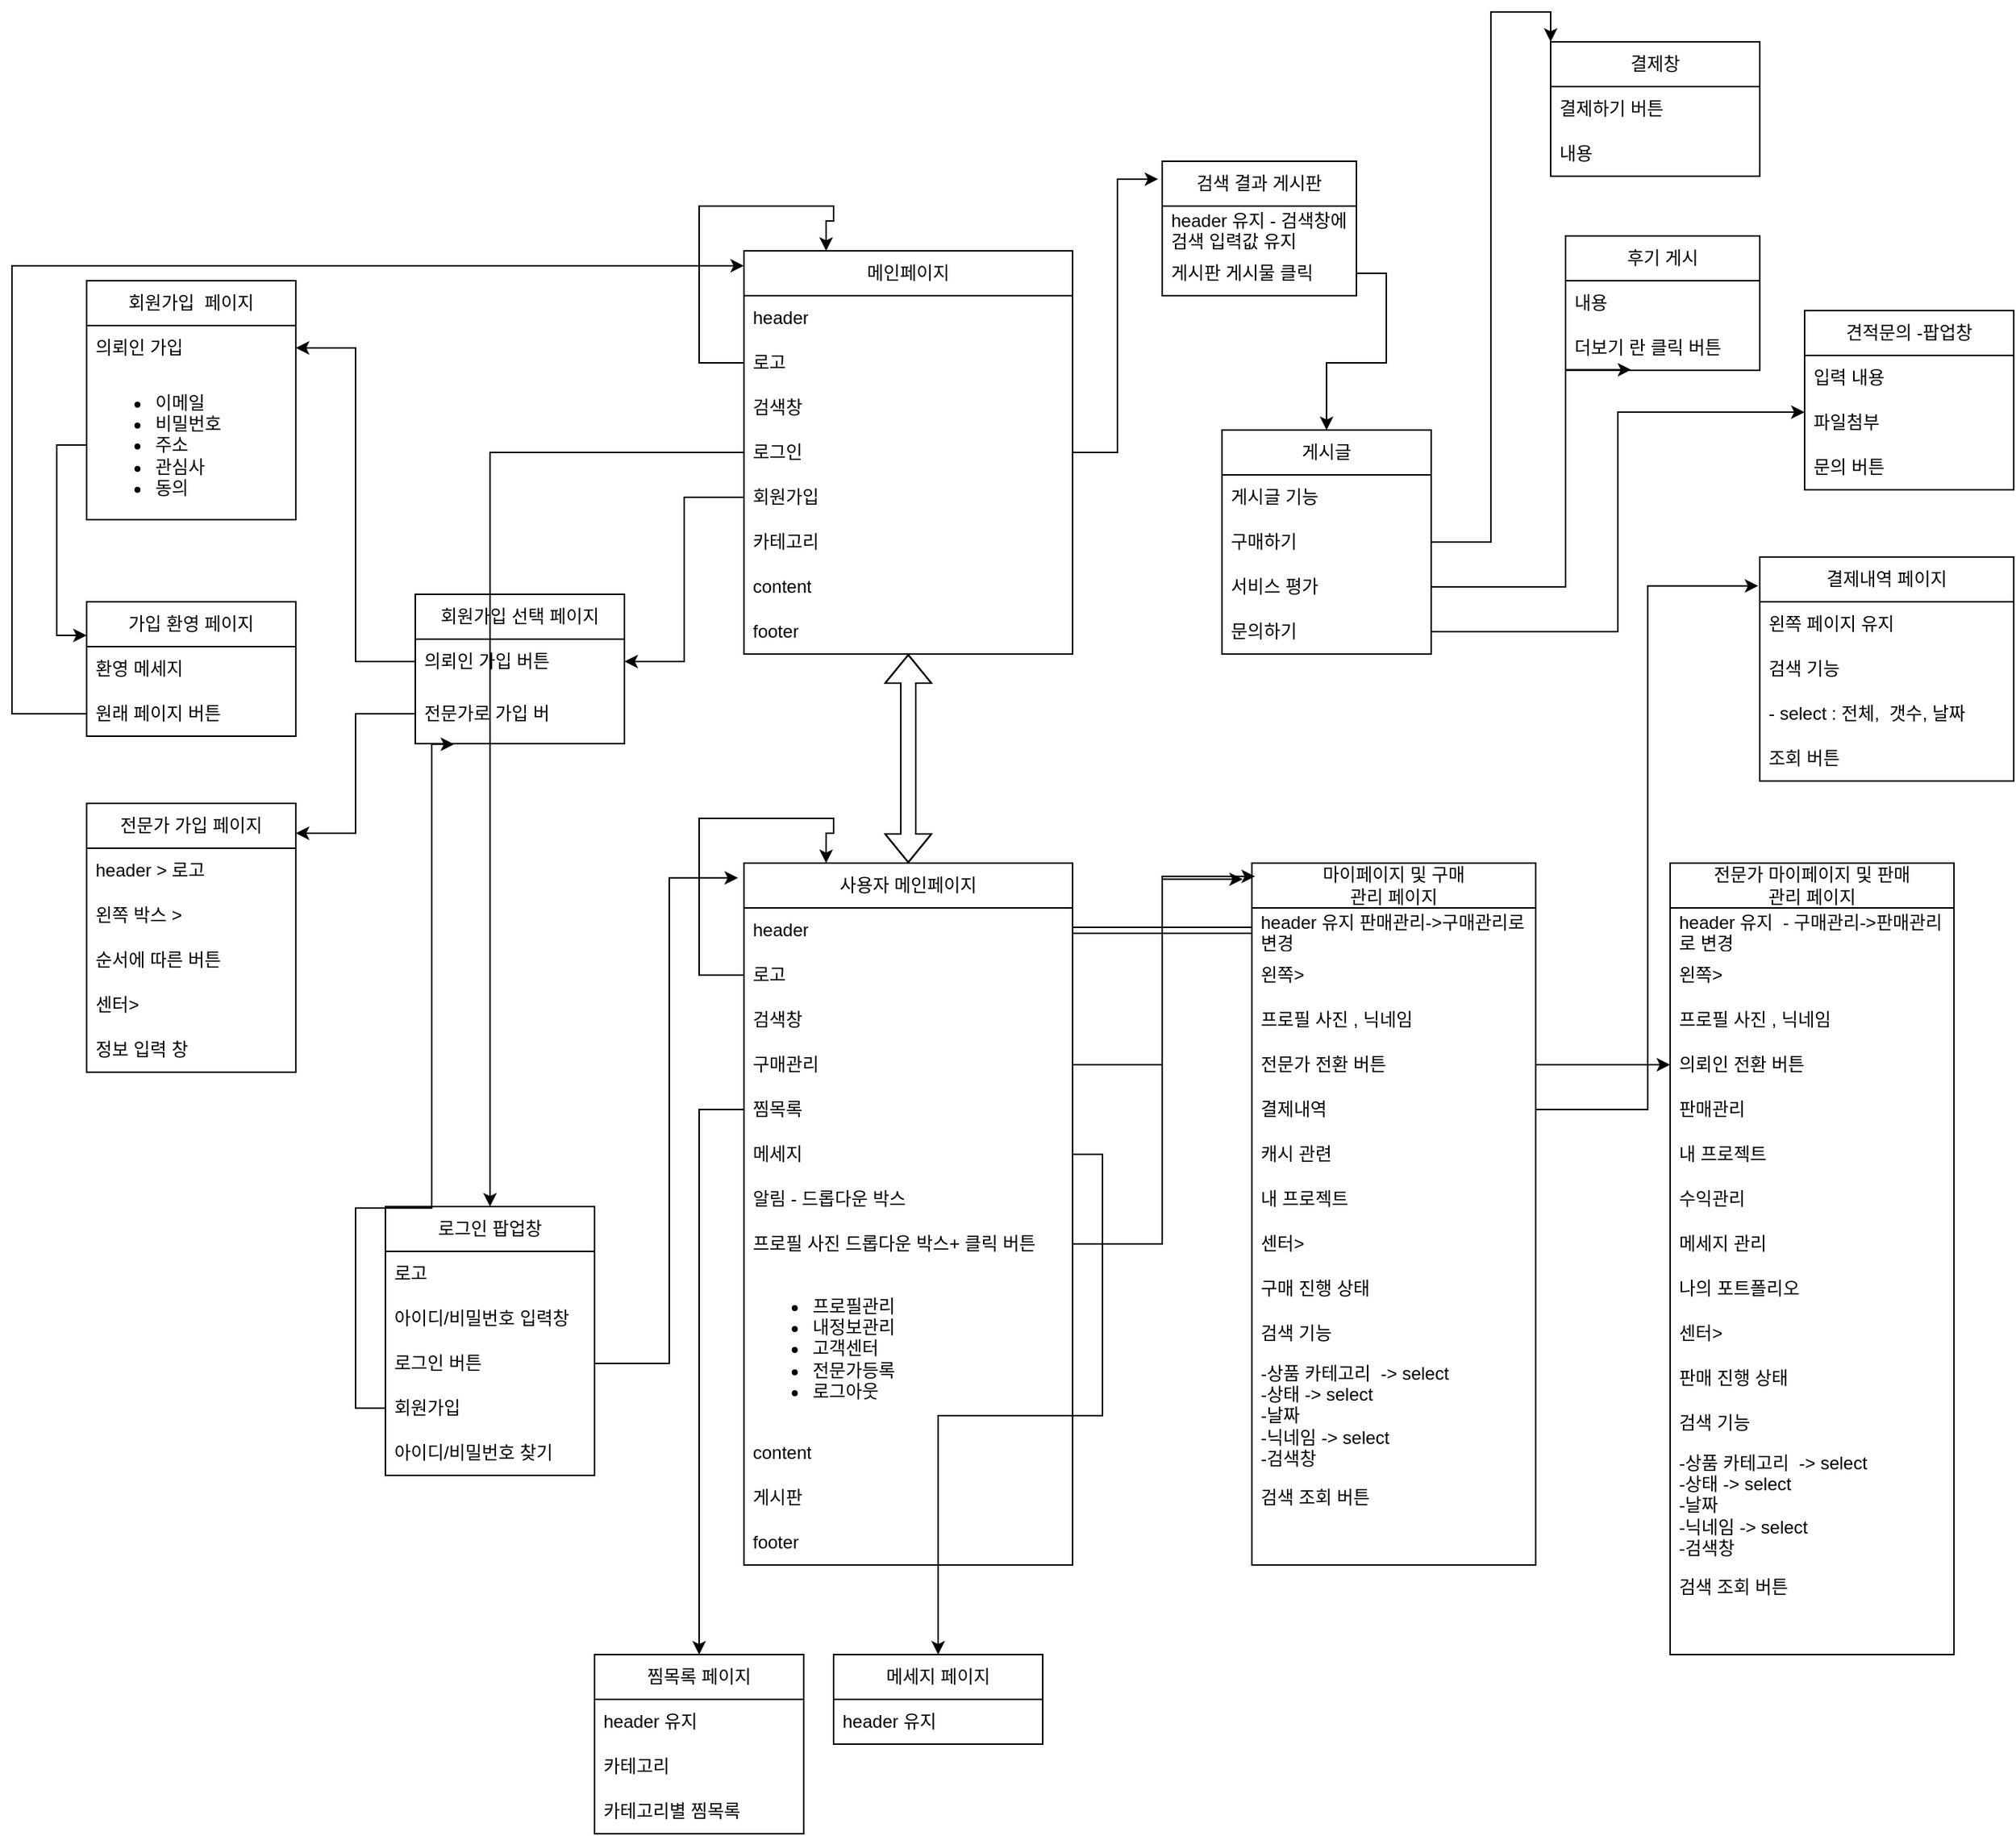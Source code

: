 <mxfile version="21.6.5" type="github">
  <diagram name="페이지-1" id="y2WPPcrEio7NJivkiJkt">
    <mxGraphModel dx="4751" dy="5493" grid="1" gridSize="10" guides="1" tooltips="1" connect="1" arrows="1" fold="1" page="1" pageScale="1" pageWidth="3300" pageHeight="4681" math="0" shadow="0">
      <root>
        <mxCell id="0" />
        <mxCell id="1" parent="0" />
        <mxCell id="Te5nL81FvGAlfEmYp03X-150" style="edgeStyle=orthogonalEdgeStyle;rounded=0;orthogonalLoop=1;jettySize=auto;html=1;entryX=-0.021;entryY=0.133;entryDx=0;entryDy=0;entryPerimeter=0;" edge="1" parent="1" source="Te5nL81FvGAlfEmYp03X-11" target="Te5nL81FvGAlfEmYp03X-146">
          <mxGeometry relative="1" as="geometry" />
        </mxCell>
        <mxCell id="Te5nL81FvGAlfEmYp03X-11" value="메인페이지" style="swimlane;fontStyle=0;childLayout=stackLayout;horizontal=1;startSize=30;horizontalStack=0;resizeParent=1;resizeParentMax=0;resizeLast=0;collapsible=1;marginBottom=0;whiteSpace=wrap;html=1;" vertex="1" parent="1">
          <mxGeometry x="420" y="160" width="220" height="270" as="geometry" />
        </mxCell>
        <mxCell id="Te5nL81FvGAlfEmYp03X-23" value="header" style="text;strokeColor=none;fillColor=none;align=left;verticalAlign=middle;spacingLeft=4;spacingRight=4;overflow=hidden;points=[[0,0.5],[1,0.5]];portConstraint=eastwest;rotatable=0;whiteSpace=wrap;html=1;" vertex="1" parent="Te5nL81FvGAlfEmYp03X-11">
          <mxGeometry y="30" width="220" height="30" as="geometry" />
        </mxCell>
        <mxCell id="Te5nL81FvGAlfEmYp03X-42" style="edgeStyle=orthogonalEdgeStyle;rounded=0;orthogonalLoop=1;jettySize=auto;html=1;exitX=0;exitY=0.5;exitDx=0;exitDy=0;entryX=0.25;entryY=0;entryDx=0;entryDy=0;" edge="1" parent="Te5nL81FvGAlfEmYp03X-11" source="Te5nL81FvGAlfEmYp03X-18" target="Te5nL81FvGAlfEmYp03X-11">
          <mxGeometry relative="1" as="geometry">
            <Array as="points">
              <mxPoint x="-30" y="75" />
              <mxPoint x="-30" y="-30" />
              <mxPoint x="60" y="-30" />
              <mxPoint x="60" y="-20" />
              <mxPoint x="55" y="-20" />
            </Array>
          </mxGeometry>
        </mxCell>
        <mxCell id="Te5nL81FvGAlfEmYp03X-18" value="로고&amp;nbsp;" style="text;strokeColor=none;fillColor=none;align=left;verticalAlign=middle;spacingLeft=4;spacingRight=4;overflow=hidden;points=[[0,0.5],[1,0.5]];portConstraint=eastwest;rotatable=0;whiteSpace=wrap;html=1;" vertex="1" parent="Te5nL81FvGAlfEmYp03X-11">
          <mxGeometry y="60" width="220" height="30" as="geometry" />
        </mxCell>
        <mxCell id="Te5nL81FvGAlfEmYp03X-17" value="검색창" style="text;strokeColor=none;fillColor=none;align=left;verticalAlign=middle;spacingLeft=4;spacingRight=4;overflow=hidden;points=[[0,0.5],[1,0.5]];portConstraint=eastwest;rotatable=0;whiteSpace=wrap;html=1;" vertex="1" parent="Te5nL81FvGAlfEmYp03X-11">
          <mxGeometry y="90" width="220" height="30" as="geometry" />
        </mxCell>
        <mxCell id="Te5nL81FvGAlfEmYp03X-16" value="로그인" style="text;strokeColor=none;fillColor=none;align=left;verticalAlign=middle;spacingLeft=4;spacingRight=4;overflow=hidden;points=[[0,0.5],[1,0.5]];portConstraint=eastwest;rotatable=0;whiteSpace=wrap;html=1;" vertex="1" parent="Te5nL81FvGAlfEmYp03X-11">
          <mxGeometry y="120" width="220" height="30" as="geometry" />
        </mxCell>
        <mxCell id="Te5nL81FvGAlfEmYp03X-15" value="회원가입" style="text;strokeColor=none;fillColor=none;align=left;verticalAlign=middle;spacingLeft=4;spacingRight=4;overflow=hidden;points=[[0,0.5],[1,0.5]];portConstraint=eastwest;rotatable=0;whiteSpace=wrap;html=1;" vertex="1" parent="Te5nL81FvGAlfEmYp03X-11">
          <mxGeometry y="150" width="220" height="30" as="geometry" />
        </mxCell>
        <mxCell id="Te5nL81FvGAlfEmYp03X-21" value="카테고리" style="text;strokeColor=none;fillColor=none;align=left;verticalAlign=middle;spacingLeft=4;spacingRight=4;overflow=hidden;points=[[0,0.5],[1,0.5]];portConstraint=eastwest;rotatable=0;whiteSpace=wrap;html=1;" vertex="1" parent="Te5nL81FvGAlfEmYp03X-11">
          <mxGeometry y="180" width="220" height="30" as="geometry" />
        </mxCell>
        <mxCell id="Te5nL81FvGAlfEmYp03X-13" value="content" style="text;strokeColor=none;fillColor=none;align=left;verticalAlign=middle;spacingLeft=4;spacingRight=4;overflow=hidden;points=[[0,0.5],[1,0.5]];portConstraint=eastwest;rotatable=0;whiteSpace=wrap;html=1;" vertex="1" parent="Te5nL81FvGAlfEmYp03X-11">
          <mxGeometry y="210" width="220" height="30" as="geometry" />
        </mxCell>
        <mxCell id="Te5nL81FvGAlfEmYp03X-14" value="footer" style="text;strokeColor=none;fillColor=none;align=left;verticalAlign=middle;spacingLeft=4;spacingRight=4;overflow=hidden;points=[[0,0.5],[1,0.5]];portConstraint=eastwest;rotatable=0;whiteSpace=wrap;html=1;" vertex="1" parent="Te5nL81FvGAlfEmYp03X-11">
          <mxGeometry y="240" width="220" height="30" as="geometry" />
        </mxCell>
        <mxCell id="Te5nL81FvGAlfEmYp03X-28" value="로그인 팝업창" style="swimlane;fontStyle=0;childLayout=stackLayout;horizontal=1;startSize=30;horizontalStack=0;resizeParent=1;resizeParentMax=0;resizeLast=0;collapsible=1;marginBottom=0;whiteSpace=wrap;html=1;" vertex="1" parent="1">
          <mxGeometry x="180" y="800" width="140" height="180" as="geometry" />
        </mxCell>
        <mxCell id="Te5nL81FvGAlfEmYp03X-37" value="로고" style="text;strokeColor=none;fillColor=none;align=left;verticalAlign=middle;spacingLeft=4;spacingRight=4;overflow=hidden;points=[[0,0.5],[1,0.5]];portConstraint=eastwest;rotatable=0;whiteSpace=wrap;html=1;" vertex="1" parent="Te5nL81FvGAlfEmYp03X-28">
          <mxGeometry y="30" width="140" height="30" as="geometry" />
        </mxCell>
        <mxCell id="Te5nL81FvGAlfEmYp03X-29" value="아이디/비밀번호 입력창" style="text;strokeColor=none;fillColor=none;align=left;verticalAlign=middle;spacingLeft=4;spacingRight=4;overflow=hidden;points=[[0,0.5],[1,0.5]];portConstraint=eastwest;rotatable=0;whiteSpace=wrap;html=1;" vertex="1" parent="Te5nL81FvGAlfEmYp03X-28">
          <mxGeometry y="60" width="140" height="30" as="geometry" />
        </mxCell>
        <mxCell id="Te5nL81FvGAlfEmYp03X-30" value="로그인 버튼" style="text;strokeColor=none;fillColor=none;align=left;verticalAlign=middle;spacingLeft=4;spacingRight=4;overflow=hidden;points=[[0,0.5],[1,0.5]];portConstraint=eastwest;rotatable=0;whiteSpace=wrap;html=1;" vertex="1" parent="Te5nL81FvGAlfEmYp03X-28">
          <mxGeometry y="90" width="140" height="30" as="geometry" />
        </mxCell>
        <mxCell id="Te5nL81FvGAlfEmYp03X-31" value="회원가입" style="text;strokeColor=none;fillColor=none;align=left;verticalAlign=middle;spacingLeft=4;spacingRight=4;overflow=hidden;points=[[0,0.5],[1,0.5]];portConstraint=eastwest;rotatable=0;whiteSpace=wrap;html=1;" vertex="1" parent="Te5nL81FvGAlfEmYp03X-28">
          <mxGeometry y="120" width="140" height="30" as="geometry" />
        </mxCell>
        <mxCell id="Te5nL81FvGAlfEmYp03X-32" value="아이디/비밀번호 찾기" style="text;strokeColor=none;fillColor=none;align=left;verticalAlign=middle;spacingLeft=4;spacingRight=4;overflow=hidden;points=[[0,0.5],[1,0.5]];portConstraint=eastwest;rotatable=0;whiteSpace=wrap;html=1;" vertex="1" parent="Te5nL81FvGAlfEmYp03X-28">
          <mxGeometry y="150" width="140" height="30" as="geometry" />
        </mxCell>
        <mxCell id="Te5nL81FvGAlfEmYp03X-33" value="회원가입 선택 페이지" style="swimlane;fontStyle=0;childLayout=stackLayout;horizontal=1;startSize=30;horizontalStack=0;resizeParent=1;resizeParentMax=0;resizeLast=0;collapsible=1;marginBottom=0;whiteSpace=wrap;html=1;" vertex="1" parent="1">
          <mxGeometry x="200" y="390" width="140" height="100" as="geometry" />
        </mxCell>
        <mxCell id="Te5nL81FvGAlfEmYp03X-34" value="의뢰인 가입 버튼" style="text;strokeColor=none;fillColor=none;align=left;verticalAlign=middle;spacingLeft=4;spacingRight=4;overflow=hidden;points=[[0,0.5],[1,0.5]];portConstraint=eastwest;rotatable=0;whiteSpace=wrap;html=1;" vertex="1" parent="Te5nL81FvGAlfEmYp03X-33">
          <mxGeometry y="30" width="140" height="30" as="geometry" />
        </mxCell>
        <mxCell id="Te5nL81FvGAlfEmYp03X-35" value="전문가로 가입 버" style="text;strokeColor=none;fillColor=none;align=left;verticalAlign=middle;spacingLeft=4;spacingRight=4;overflow=hidden;points=[[0,0.5],[1,0.5]];portConstraint=eastwest;rotatable=0;whiteSpace=wrap;html=1;" vertex="1" parent="Te5nL81FvGAlfEmYp03X-33">
          <mxGeometry y="60" width="140" height="40" as="geometry" />
        </mxCell>
        <mxCell id="Te5nL81FvGAlfEmYp03X-49" value="가입 환영 페이지" style="swimlane;fontStyle=0;childLayout=stackLayout;horizontal=1;startSize=30;horizontalStack=0;resizeParent=1;resizeParentMax=0;resizeLast=0;collapsible=1;marginBottom=0;whiteSpace=wrap;html=1;" vertex="1" parent="1">
          <mxGeometry x="-20" y="395" width="140" height="90" as="geometry" />
        </mxCell>
        <mxCell id="Te5nL81FvGAlfEmYp03X-50" value="환영 메세지&lt;span style=&quot;white-space: pre;&quot;&gt;&#x9;&lt;/span&gt;" style="text;strokeColor=none;fillColor=none;align=left;verticalAlign=middle;spacingLeft=4;spacingRight=4;overflow=hidden;points=[[0,0.5],[1,0.5]];portConstraint=eastwest;rotatable=0;whiteSpace=wrap;html=1;" vertex="1" parent="Te5nL81FvGAlfEmYp03X-49">
          <mxGeometry y="30" width="140" height="30" as="geometry" />
        </mxCell>
        <mxCell id="Te5nL81FvGAlfEmYp03X-51" value="원래 페이지 버튼" style="text;strokeColor=none;fillColor=none;align=left;verticalAlign=middle;spacingLeft=4;spacingRight=4;overflow=hidden;points=[[0,0.5],[1,0.5]];portConstraint=eastwest;rotatable=0;whiteSpace=wrap;html=1;" vertex="1" parent="Te5nL81FvGAlfEmYp03X-49">
          <mxGeometry y="60" width="140" height="30" as="geometry" />
        </mxCell>
        <mxCell id="Te5nL81FvGAlfEmYp03X-54" value="사용자 메인페이지" style="swimlane;fontStyle=0;childLayout=stackLayout;horizontal=1;startSize=30;horizontalStack=0;resizeParent=1;resizeParentMax=0;resizeLast=0;collapsible=1;marginBottom=0;whiteSpace=wrap;html=1;" vertex="1" parent="1">
          <mxGeometry x="420" y="570" width="220" height="470" as="geometry" />
        </mxCell>
        <mxCell id="Te5nL81FvGAlfEmYp03X-55" value="header" style="text;strokeColor=none;fillColor=none;align=left;verticalAlign=middle;spacingLeft=4;spacingRight=4;overflow=hidden;points=[[0,0.5],[1,0.5]];portConstraint=eastwest;rotatable=0;whiteSpace=wrap;html=1;" vertex="1" parent="Te5nL81FvGAlfEmYp03X-54">
          <mxGeometry y="30" width="220" height="30" as="geometry" />
        </mxCell>
        <mxCell id="Te5nL81FvGAlfEmYp03X-56" style="edgeStyle=orthogonalEdgeStyle;rounded=0;orthogonalLoop=1;jettySize=auto;html=1;exitX=0;exitY=0.5;exitDx=0;exitDy=0;entryX=0.25;entryY=0;entryDx=0;entryDy=0;" edge="1" parent="Te5nL81FvGAlfEmYp03X-54" source="Te5nL81FvGAlfEmYp03X-57" target="Te5nL81FvGAlfEmYp03X-54">
          <mxGeometry relative="1" as="geometry">
            <Array as="points">
              <mxPoint x="-30" y="75" />
              <mxPoint x="-30" y="-30" />
              <mxPoint x="60" y="-30" />
              <mxPoint x="60" y="-20" />
              <mxPoint x="55" y="-20" />
            </Array>
          </mxGeometry>
        </mxCell>
        <mxCell id="Te5nL81FvGAlfEmYp03X-57" value="로고&amp;nbsp;" style="text;strokeColor=none;fillColor=none;align=left;verticalAlign=middle;spacingLeft=4;spacingRight=4;overflow=hidden;points=[[0,0.5],[1,0.5]];portConstraint=eastwest;rotatable=0;whiteSpace=wrap;html=1;" vertex="1" parent="Te5nL81FvGAlfEmYp03X-54">
          <mxGeometry y="60" width="220" height="30" as="geometry" />
        </mxCell>
        <mxCell id="Te5nL81FvGAlfEmYp03X-58" value="검색창" style="text;strokeColor=none;fillColor=none;align=left;verticalAlign=middle;spacingLeft=4;spacingRight=4;overflow=hidden;points=[[0,0.5],[1,0.5]];portConstraint=eastwest;rotatable=0;whiteSpace=wrap;html=1;" vertex="1" parent="Te5nL81FvGAlfEmYp03X-54">
          <mxGeometry y="90" width="220" height="30" as="geometry" />
        </mxCell>
        <mxCell id="Te5nL81FvGAlfEmYp03X-59" value="구매관리" style="text;strokeColor=none;fillColor=none;align=left;verticalAlign=middle;spacingLeft=4;spacingRight=4;overflow=hidden;points=[[0,0.5],[1,0.5]];portConstraint=eastwest;rotatable=0;whiteSpace=wrap;html=1;" vertex="1" parent="Te5nL81FvGAlfEmYp03X-54">
          <mxGeometry y="120" width="220" height="30" as="geometry" />
        </mxCell>
        <mxCell id="Te5nL81FvGAlfEmYp03X-60" value="찜목록" style="text;strokeColor=none;fillColor=none;align=left;verticalAlign=middle;spacingLeft=4;spacingRight=4;overflow=hidden;points=[[0,0.5],[1,0.5]];portConstraint=eastwest;rotatable=0;whiteSpace=wrap;html=1;" vertex="1" parent="Te5nL81FvGAlfEmYp03X-54">
          <mxGeometry y="150" width="220" height="30" as="geometry" />
        </mxCell>
        <mxCell id="Te5nL81FvGAlfEmYp03X-61" value="메세지" style="text;strokeColor=none;fillColor=none;align=left;verticalAlign=middle;spacingLeft=4;spacingRight=4;overflow=hidden;points=[[0,0.5],[1,0.5]];portConstraint=eastwest;rotatable=0;whiteSpace=wrap;html=1;" vertex="1" parent="Te5nL81FvGAlfEmYp03X-54">
          <mxGeometry y="180" width="220" height="30" as="geometry" />
        </mxCell>
        <mxCell id="Te5nL81FvGAlfEmYp03X-64" value="알림 - 드롭다운 박스" style="text;strokeColor=none;fillColor=none;align=left;verticalAlign=middle;spacingLeft=4;spacingRight=4;overflow=hidden;points=[[0,0.5],[1,0.5]];portConstraint=eastwest;rotatable=0;whiteSpace=wrap;html=1;" vertex="1" parent="Te5nL81FvGAlfEmYp03X-54">
          <mxGeometry y="210" width="220" height="30" as="geometry" />
        </mxCell>
        <mxCell id="Te5nL81FvGAlfEmYp03X-65" value="프로필 사진 드롭다운 박스+ 클릭 버튼" style="text;strokeColor=none;fillColor=none;align=left;verticalAlign=middle;spacingLeft=4;spacingRight=4;overflow=hidden;points=[[0,0.5],[1,0.5]];portConstraint=eastwest;rotatable=0;whiteSpace=wrap;html=1;" vertex="1" parent="Te5nL81FvGAlfEmYp03X-54">
          <mxGeometry y="240" width="220" height="30" as="geometry" />
        </mxCell>
        <mxCell id="Te5nL81FvGAlfEmYp03X-66" value="&lt;ul&gt;&lt;li&gt;프로필관리&lt;/li&gt;&lt;li&gt;내정보관리&lt;/li&gt;&lt;li&gt;고객센터&lt;/li&gt;&lt;li&gt;전문가등록&lt;/li&gt;&lt;li&gt;로그아웃&lt;/li&gt;&lt;/ul&gt;" style="text;strokeColor=none;fillColor=none;align=left;verticalAlign=middle;spacingLeft=4;spacingRight=4;overflow=hidden;points=[[0,0.5],[1,0.5]];portConstraint=eastwest;rotatable=0;whiteSpace=wrap;html=1;" vertex="1" parent="Te5nL81FvGAlfEmYp03X-54">
          <mxGeometry y="270" width="220" height="110" as="geometry" />
        </mxCell>
        <mxCell id="Te5nL81FvGAlfEmYp03X-62" value="content" style="text;strokeColor=none;fillColor=none;align=left;verticalAlign=middle;spacingLeft=4;spacingRight=4;overflow=hidden;points=[[0,0.5],[1,0.5]];portConstraint=eastwest;rotatable=0;whiteSpace=wrap;html=1;" vertex="1" parent="Te5nL81FvGAlfEmYp03X-54">
          <mxGeometry y="380" width="220" height="30" as="geometry" />
        </mxCell>
        <mxCell id="Te5nL81FvGAlfEmYp03X-128" value="게시판" style="text;strokeColor=none;fillColor=none;align=left;verticalAlign=middle;spacingLeft=4;spacingRight=4;overflow=hidden;points=[[0,0.5],[1,0.5]];portConstraint=eastwest;rotatable=0;whiteSpace=wrap;html=1;" vertex="1" parent="Te5nL81FvGAlfEmYp03X-54">
          <mxGeometry y="410" width="220" height="30" as="geometry" />
        </mxCell>
        <mxCell id="Te5nL81FvGAlfEmYp03X-63" value="footer" style="text;strokeColor=none;fillColor=none;align=left;verticalAlign=middle;spacingLeft=4;spacingRight=4;overflow=hidden;points=[[0,0.5],[1,0.5]];portConstraint=eastwest;rotatable=0;whiteSpace=wrap;html=1;" vertex="1" parent="Te5nL81FvGAlfEmYp03X-54">
          <mxGeometry y="440" width="220" height="30" as="geometry" />
        </mxCell>
        <mxCell id="Te5nL81FvGAlfEmYp03X-67" value="마이페이지 및 구매&lt;br&gt;관리 페이지" style="swimlane;fontStyle=0;childLayout=stackLayout;horizontal=1;startSize=30;horizontalStack=0;resizeParent=1;resizeParentMax=0;resizeLast=0;collapsible=1;marginBottom=0;whiteSpace=wrap;html=1;" vertex="1" parent="1">
          <mxGeometry x="760" y="570" width="190" height="470" as="geometry" />
        </mxCell>
        <mxCell id="Te5nL81FvGAlfEmYp03X-68" value="header 유지 판매관리-&amp;gt;구매관리로 변경" style="text;strokeColor=none;fillColor=none;align=left;verticalAlign=middle;spacingLeft=4;spacingRight=4;overflow=hidden;points=[[0,0.5],[1,0.5]];portConstraint=eastwest;rotatable=0;whiteSpace=wrap;html=1;" vertex="1" parent="Te5nL81FvGAlfEmYp03X-67">
          <mxGeometry y="30" width="190" height="30" as="geometry" />
        </mxCell>
        <mxCell id="Te5nL81FvGAlfEmYp03X-80" value="왼쪽&amp;gt;" style="text;strokeColor=none;fillColor=none;align=left;verticalAlign=middle;spacingLeft=4;spacingRight=4;overflow=hidden;points=[[0,0.5],[1,0.5]];portConstraint=eastwest;rotatable=0;whiteSpace=wrap;html=1;" vertex="1" parent="Te5nL81FvGAlfEmYp03X-67">
          <mxGeometry y="60" width="190" height="30" as="geometry" />
        </mxCell>
        <mxCell id="Te5nL81FvGAlfEmYp03X-69" value="프로필 사진 , 닉네임" style="text;strokeColor=none;fillColor=none;align=left;verticalAlign=middle;spacingLeft=4;spacingRight=4;overflow=hidden;points=[[0,0.5],[1,0.5]];portConstraint=eastwest;rotatable=0;whiteSpace=wrap;html=1;" vertex="1" parent="Te5nL81FvGAlfEmYp03X-67">
          <mxGeometry y="90" width="190" height="30" as="geometry" />
        </mxCell>
        <mxCell id="Te5nL81FvGAlfEmYp03X-70" value="전문가 전환 버튼" style="text;strokeColor=none;fillColor=none;align=left;verticalAlign=middle;spacingLeft=4;spacingRight=4;overflow=hidden;points=[[0,0.5],[1,0.5]];portConstraint=eastwest;rotatable=0;whiteSpace=wrap;html=1;" vertex="1" parent="Te5nL81FvGAlfEmYp03X-67">
          <mxGeometry y="120" width="190" height="30" as="geometry" />
        </mxCell>
        <mxCell id="Te5nL81FvGAlfEmYp03X-78" value="결제내역" style="text;strokeColor=none;fillColor=none;align=left;verticalAlign=middle;spacingLeft=4;spacingRight=4;overflow=hidden;points=[[0,0.5],[1,0.5]];portConstraint=eastwest;rotatable=0;whiteSpace=wrap;html=1;" vertex="1" parent="Te5nL81FvGAlfEmYp03X-67">
          <mxGeometry y="150" width="190" height="30" as="geometry" />
        </mxCell>
        <mxCell id="Te5nL81FvGAlfEmYp03X-77" value="캐시 관련&amp;nbsp;" style="text;strokeColor=none;fillColor=none;align=left;verticalAlign=middle;spacingLeft=4;spacingRight=4;overflow=hidden;points=[[0,0.5],[1,0.5]];portConstraint=eastwest;rotatable=0;whiteSpace=wrap;html=1;" vertex="1" parent="Te5nL81FvGAlfEmYp03X-67">
          <mxGeometry y="180" width="190" height="30" as="geometry" />
        </mxCell>
        <mxCell id="Te5nL81FvGAlfEmYp03X-81" value="내 프로젝트" style="text;strokeColor=none;fillColor=none;align=left;verticalAlign=middle;spacingLeft=4;spacingRight=4;overflow=hidden;points=[[0,0.5],[1,0.5]];portConstraint=eastwest;rotatable=0;whiteSpace=wrap;html=1;" vertex="1" parent="Te5nL81FvGAlfEmYp03X-67">
          <mxGeometry y="210" width="190" height="30" as="geometry" />
        </mxCell>
        <mxCell id="Te5nL81FvGAlfEmYp03X-76" value="센터&amp;gt;" style="text;strokeColor=none;fillColor=none;align=left;verticalAlign=middle;spacingLeft=4;spacingRight=4;overflow=hidden;points=[[0,0.5],[1,0.5]];portConstraint=eastwest;rotatable=0;whiteSpace=wrap;html=1;" vertex="1" parent="Te5nL81FvGAlfEmYp03X-67">
          <mxGeometry y="240" width="190" height="30" as="geometry" />
        </mxCell>
        <mxCell id="Te5nL81FvGAlfEmYp03X-75" value="구매 진행 상태&amp;nbsp;&lt;span style=&quot;white-space: pre;&quot;&gt;&#x9;&lt;/span&gt;" style="text;strokeColor=none;fillColor=none;align=left;verticalAlign=middle;spacingLeft=4;spacingRight=4;overflow=hidden;points=[[0,0.5],[1,0.5]];portConstraint=eastwest;rotatable=0;whiteSpace=wrap;html=1;" vertex="1" parent="Te5nL81FvGAlfEmYp03X-67">
          <mxGeometry y="270" width="190" height="30" as="geometry" />
        </mxCell>
        <mxCell id="Te5nL81FvGAlfEmYp03X-73" value="검색 기능" style="text;strokeColor=none;fillColor=none;align=left;verticalAlign=middle;spacingLeft=4;spacingRight=4;overflow=hidden;points=[[0,0.5],[1,0.5]];portConstraint=eastwest;rotatable=0;whiteSpace=wrap;html=1;" vertex="1" parent="Te5nL81FvGAlfEmYp03X-67">
          <mxGeometry y="300" width="190" height="30" as="geometry" />
        </mxCell>
        <mxCell id="Te5nL81FvGAlfEmYp03X-74" value="-상품 카테고리&amp;nbsp; -&amp;gt; select&lt;br&gt;-상태 -&amp;gt; select&lt;br&gt;-날짜&lt;br&gt;-닉네임 -&amp;gt; select&lt;br&gt;-검색창" style="text;strokeColor=none;fillColor=none;align=left;verticalAlign=middle;spacingLeft=4;spacingRight=4;overflow=hidden;points=[[0,0.5],[1,0.5]];portConstraint=eastwest;rotatable=0;whiteSpace=wrap;html=1;" vertex="1" parent="Te5nL81FvGAlfEmYp03X-67">
          <mxGeometry y="330" width="190" height="80" as="geometry" />
        </mxCell>
        <mxCell id="Te5nL81FvGAlfEmYp03X-72" value="검색 조회 버튼" style="text;strokeColor=none;fillColor=none;align=left;verticalAlign=middle;spacingLeft=4;spacingRight=4;overflow=hidden;points=[[0,0.5],[1,0.5]];portConstraint=eastwest;rotatable=0;whiteSpace=wrap;html=1;" vertex="1" parent="Te5nL81FvGAlfEmYp03X-67">
          <mxGeometry y="410" width="190" height="30" as="geometry" />
        </mxCell>
        <mxCell id="Te5nL81FvGAlfEmYp03X-71" style="text;strokeColor=none;fillColor=none;align=left;verticalAlign=middle;spacingLeft=4;spacingRight=4;overflow=hidden;points=[[0,0.5],[1,0.5]];portConstraint=eastwest;rotatable=0;whiteSpace=wrap;html=1;" vertex="1" parent="Te5nL81FvGAlfEmYp03X-67">
          <mxGeometry y="440" width="190" height="30" as="geometry" />
        </mxCell>
        <mxCell id="Te5nL81FvGAlfEmYp03X-82" style="edgeStyle=orthogonalEdgeStyle;rounded=0;orthogonalLoop=1;jettySize=auto;html=1;entryX=0;entryY=0.5;entryDx=0;entryDy=0;shape=link;" edge="1" parent="1" source="Te5nL81FvGAlfEmYp03X-55" target="Te5nL81FvGAlfEmYp03X-68">
          <mxGeometry relative="1" as="geometry" />
        </mxCell>
        <mxCell id="Te5nL81FvGAlfEmYp03X-83" value="결제내역 페이지" style="swimlane;fontStyle=0;childLayout=stackLayout;horizontal=1;startSize=30;horizontalStack=0;resizeParent=1;resizeParentMax=0;resizeLast=0;collapsible=1;marginBottom=0;whiteSpace=wrap;html=1;" vertex="1" parent="1">
          <mxGeometry x="1100" y="365" width="170" height="150" as="geometry" />
        </mxCell>
        <mxCell id="Te5nL81FvGAlfEmYp03X-84" value="왼쪽 페이지 유지&amp;nbsp;" style="text;strokeColor=none;fillColor=none;align=left;verticalAlign=middle;spacingLeft=4;spacingRight=4;overflow=hidden;points=[[0,0.5],[1,0.5]];portConstraint=eastwest;rotatable=0;whiteSpace=wrap;html=1;" vertex="1" parent="Te5nL81FvGAlfEmYp03X-83">
          <mxGeometry y="30" width="170" height="30" as="geometry" />
        </mxCell>
        <mxCell id="Te5nL81FvGAlfEmYp03X-89" value="검색 기능" style="text;strokeColor=none;fillColor=none;align=left;verticalAlign=middle;spacingLeft=4;spacingRight=4;overflow=hidden;points=[[0,0.5],[1,0.5]];portConstraint=eastwest;rotatable=0;whiteSpace=wrap;html=1;" vertex="1" parent="Te5nL81FvGAlfEmYp03X-83">
          <mxGeometry y="60" width="170" height="30" as="geometry" />
        </mxCell>
        <mxCell id="Te5nL81FvGAlfEmYp03X-88" value="- select : 전체,&amp;nbsp; 갯수, 날짜&amp;nbsp;" style="text;strokeColor=none;fillColor=none;align=left;verticalAlign=middle;spacingLeft=4;spacingRight=4;overflow=hidden;points=[[0,0.5],[1,0.5]];portConstraint=eastwest;rotatable=0;whiteSpace=wrap;html=1;" vertex="1" parent="Te5nL81FvGAlfEmYp03X-83">
          <mxGeometry y="90" width="170" height="30" as="geometry" />
        </mxCell>
        <mxCell id="Te5nL81FvGAlfEmYp03X-87" value="조회 버튼" style="text;strokeColor=none;fillColor=none;align=left;verticalAlign=middle;spacingLeft=4;spacingRight=4;overflow=hidden;points=[[0,0.5],[1,0.5]];portConstraint=eastwest;rotatable=0;whiteSpace=wrap;html=1;" vertex="1" parent="Te5nL81FvGAlfEmYp03X-83">
          <mxGeometry y="120" width="170" height="30" as="geometry" />
        </mxCell>
        <mxCell id="Te5nL81FvGAlfEmYp03X-90" value="전문가 가입 페이지" style="swimlane;fontStyle=0;childLayout=stackLayout;horizontal=1;startSize=30;horizontalStack=0;resizeParent=1;resizeParentMax=0;resizeLast=0;collapsible=1;marginBottom=0;whiteSpace=wrap;html=1;" vertex="1" parent="1">
          <mxGeometry x="-20" y="530" width="140" height="180" as="geometry" />
        </mxCell>
        <mxCell id="Te5nL81FvGAlfEmYp03X-91" value="header &amp;gt; 로고&amp;nbsp;" style="text;strokeColor=none;fillColor=none;align=left;verticalAlign=middle;spacingLeft=4;spacingRight=4;overflow=hidden;points=[[0,0.5],[1,0.5]];portConstraint=eastwest;rotatable=0;whiteSpace=wrap;html=1;" vertex="1" parent="Te5nL81FvGAlfEmYp03X-90">
          <mxGeometry y="30" width="140" height="30" as="geometry" />
        </mxCell>
        <mxCell id="Te5nL81FvGAlfEmYp03X-92" value="왼쪽 박스 &amp;gt;" style="text;strokeColor=none;fillColor=none;align=left;verticalAlign=middle;spacingLeft=4;spacingRight=4;overflow=hidden;points=[[0,0.5],[1,0.5]];portConstraint=eastwest;rotatable=0;whiteSpace=wrap;html=1;" vertex="1" parent="Te5nL81FvGAlfEmYp03X-90">
          <mxGeometry y="60" width="140" height="30" as="geometry" />
        </mxCell>
        <mxCell id="Te5nL81FvGAlfEmYp03X-97" value="순서에 따른 버튼&amp;nbsp;" style="text;strokeColor=none;fillColor=none;align=left;verticalAlign=middle;spacingLeft=4;spacingRight=4;overflow=hidden;points=[[0,0.5],[1,0.5]];portConstraint=eastwest;rotatable=0;whiteSpace=wrap;html=1;" vertex="1" parent="Te5nL81FvGAlfEmYp03X-90">
          <mxGeometry y="90" width="140" height="30" as="geometry" />
        </mxCell>
        <mxCell id="Te5nL81FvGAlfEmYp03X-96" value="센터&amp;gt;" style="text;strokeColor=none;fillColor=none;align=left;verticalAlign=middle;spacingLeft=4;spacingRight=4;overflow=hidden;points=[[0,0.5],[1,0.5]];portConstraint=eastwest;rotatable=0;whiteSpace=wrap;html=1;" vertex="1" parent="Te5nL81FvGAlfEmYp03X-90">
          <mxGeometry y="120" width="140" height="30" as="geometry" />
        </mxCell>
        <mxCell id="Te5nL81FvGAlfEmYp03X-95" value="정보 입력 창" style="text;strokeColor=none;fillColor=none;align=left;verticalAlign=middle;spacingLeft=4;spacingRight=4;overflow=hidden;points=[[0,0.5],[1,0.5]];portConstraint=eastwest;rotatable=0;whiteSpace=wrap;html=1;" vertex="1" parent="Te5nL81FvGAlfEmYp03X-90">
          <mxGeometry y="150" width="140" height="30" as="geometry" />
        </mxCell>
        <mxCell id="Te5nL81FvGAlfEmYp03X-98" value="회원가입&amp;nbsp; 페이지" style="swimlane;fontStyle=0;childLayout=stackLayout;horizontal=1;startSize=30;horizontalStack=0;resizeParent=1;resizeParentMax=0;resizeLast=0;collapsible=1;marginBottom=0;whiteSpace=wrap;html=1;" vertex="1" parent="1">
          <mxGeometry x="-20" y="180" width="140" height="160" as="geometry" />
        </mxCell>
        <mxCell id="Te5nL81FvGAlfEmYp03X-99" value="의뢰인 가입" style="text;strokeColor=none;fillColor=none;align=left;verticalAlign=middle;spacingLeft=4;spacingRight=4;overflow=hidden;points=[[0,0.5],[1,0.5]];portConstraint=eastwest;rotatable=0;whiteSpace=wrap;html=1;" vertex="1" parent="Te5nL81FvGAlfEmYp03X-98">
          <mxGeometry y="30" width="140" height="30" as="geometry" />
        </mxCell>
        <mxCell id="Te5nL81FvGAlfEmYp03X-100" value="&lt;ul&gt;&lt;li&gt;이메일&lt;/li&gt;&lt;li&gt;비밀번호&lt;/li&gt;&lt;li&gt;주소&lt;/li&gt;&lt;li&gt;관심사&lt;/li&gt;&lt;li&gt;동의&lt;/li&gt;&lt;/ul&gt;" style="text;strokeColor=none;fillColor=none;align=left;verticalAlign=middle;spacingLeft=4;spacingRight=4;overflow=hidden;points=[[0,0.5],[1,0.5]];portConstraint=eastwest;rotatable=0;whiteSpace=wrap;html=1;" vertex="1" parent="Te5nL81FvGAlfEmYp03X-98">
          <mxGeometry y="60" width="140" height="100" as="geometry" />
        </mxCell>
        <mxCell id="Te5nL81FvGAlfEmYp03X-102" value="찜목록 페이지" style="swimlane;fontStyle=0;childLayout=stackLayout;horizontal=1;startSize=30;horizontalStack=0;resizeParent=1;resizeParentMax=0;resizeLast=0;collapsible=1;marginBottom=0;whiteSpace=wrap;html=1;" vertex="1" parent="1">
          <mxGeometry x="320" y="1100" width="140" height="120" as="geometry" />
        </mxCell>
        <mxCell id="Te5nL81FvGAlfEmYp03X-103" value="header 유지" style="text;strokeColor=none;fillColor=none;align=left;verticalAlign=middle;spacingLeft=4;spacingRight=4;overflow=hidden;points=[[0,0.5],[1,0.5]];portConstraint=eastwest;rotatable=0;whiteSpace=wrap;html=1;" vertex="1" parent="Te5nL81FvGAlfEmYp03X-102">
          <mxGeometry y="30" width="140" height="30" as="geometry" />
        </mxCell>
        <mxCell id="Te5nL81FvGAlfEmYp03X-105" value="카테고리" style="text;strokeColor=none;fillColor=none;align=left;verticalAlign=middle;spacingLeft=4;spacingRight=4;overflow=hidden;points=[[0,0.5],[1,0.5]];portConstraint=eastwest;rotatable=0;whiteSpace=wrap;html=1;" vertex="1" parent="Te5nL81FvGAlfEmYp03X-102">
          <mxGeometry y="60" width="140" height="30" as="geometry" />
        </mxCell>
        <mxCell id="Te5nL81FvGAlfEmYp03X-104" value="카테고리별 찜목록" style="text;strokeColor=none;fillColor=none;align=left;verticalAlign=middle;spacingLeft=4;spacingRight=4;overflow=hidden;points=[[0,0.5],[1,0.5]];portConstraint=eastwest;rotatable=0;whiteSpace=wrap;html=1;" vertex="1" parent="Te5nL81FvGAlfEmYp03X-102">
          <mxGeometry y="90" width="140" height="30" as="geometry" />
        </mxCell>
        <mxCell id="Te5nL81FvGAlfEmYp03X-106" value="메세지 페이지" style="swimlane;fontStyle=0;childLayout=stackLayout;horizontal=1;startSize=30;horizontalStack=0;resizeParent=1;resizeParentMax=0;resizeLast=0;collapsible=1;marginBottom=0;whiteSpace=wrap;html=1;" vertex="1" parent="1">
          <mxGeometry x="480" y="1100" width="140" height="60" as="geometry" />
        </mxCell>
        <mxCell id="Te5nL81FvGAlfEmYp03X-107" value="header 유지" style="text;strokeColor=none;fillColor=none;align=left;verticalAlign=middle;spacingLeft=4;spacingRight=4;overflow=hidden;points=[[0,0.5],[1,0.5]];portConstraint=eastwest;rotatable=0;whiteSpace=wrap;html=1;" vertex="1" parent="Te5nL81FvGAlfEmYp03X-106">
          <mxGeometry y="30" width="140" height="30" as="geometry" />
        </mxCell>
        <mxCell id="Te5nL81FvGAlfEmYp03X-111" value="" style="shape=flexArrow;endArrow=classic;startArrow=classic;html=1;rounded=0;exitX=0.5;exitY=0;exitDx=0;exitDy=0;" edge="1" parent="1" source="Te5nL81FvGAlfEmYp03X-54" target="Te5nL81FvGAlfEmYp03X-14">
          <mxGeometry width="100" height="100" relative="1" as="geometry">
            <mxPoint x="590" y="530" as="sourcePoint" />
            <mxPoint x="690" y="430" as="targetPoint" />
            <Array as="points">
              <mxPoint x="530" y="480" />
            </Array>
          </mxGeometry>
        </mxCell>
        <mxCell id="Te5nL81FvGAlfEmYp03X-113" style="edgeStyle=orthogonalEdgeStyle;rounded=0;orthogonalLoop=1;jettySize=auto;html=1;exitX=0;exitY=0.5;exitDx=0;exitDy=0;entryX=1;entryY=0.5;entryDx=0;entryDy=0;" edge="1" parent="1" source="Te5nL81FvGAlfEmYp03X-15" target="Te5nL81FvGAlfEmYp03X-34">
          <mxGeometry relative="1" as="geometry" />
        </mxCell>
        <mxCell id="Te5nL81FvGAlfEmYp03X-114" style="edgeStyle=orthogonalEdgeStyle;rounded=0;orthogonalLoop=1;jettySize=auto;html=1;exitX=0;exitY=0.5;exitDx=0;exitDy=0;entryX=1;entryY=0.5;entryDx=0;entryDy=0;" edge="1" parent="1" source="Te5nL81FvGAlfEmYp03X-34" target="Te5nL81FvGAlfEmYp03X-99">
          <mxGeometry relative="1" as="geometry" />
        </mxCell>
        <mxCell id="Te5nL81FvGAlfEmYp03X-115" style="edgeStyle=orthogonalEdgeStyle;rounded=0;orthogonalLoop=1;jettySize=auto;html=1;exitX=0;exitY=0.5;exitDx=0;exitDy=0;entryX=1;entryY=0.111;entryDx=0;entryDy=0;entryPerimeter=0;" edge="1" parent="1" source="Te5nL81FvGAlfEmYp03X-35" target="Te5nL81FvGAlfEmYp03X-90">
          <mxGeometry relative="1" as="geometry" />
        </mxCell>
        <mxCell id="Te5nL81FvGAlfEmYp03X-117" style="edgeStyle=orthogonalEdgeStyle;rounded=0;orthogonalLoop=1;jettySize=auto;html=1;" edge="1" parent="1" source="Te5nL81FvGAlfEmYp03X-16" target="Te5nL81FvGAlfEmYp03X-28">
          <mxGeometry relative="1" as="geometry" />
        </mxCell>
        <mxCell id="Te5nL81FvGAlfEmYp03X-119" style="edgeStyle=orthogonalEdgeStyle;rounded=0;orthogonalLoop=1;jettySize=auto;html=1;exitX=1;exitY=0.5;exitDx=0;exitDy=0;entryX=-0.018;entryY=0.021;entryDx=0;entryDy=0;entryPerimeter=0;" edge="1" parent="1" source="Te5nL81FvGAlfEmYp03X-30" target="Te5nL81FvGAlfEmYp03X-54">
          <mxGeometry relative="1" as="geometry" />
        </mxCell>
        <mxCell id="Te5nL81FvGAlfEmYp03X-118" style="edgeStyle=orthogonalEdgeStyle;rounded=0;orthogonalLoop=1;jettySize=auto;html=1;entryX=0.186;entryY=1.01;entryDx=0;entryDy=0;entryPerimeter=0;" edge="1" parent="1" source="Te5nL81FvGAlfEmYp03X-31" target="Te5nL81FvGAlfEmYp03X-35">
          <mxGeometry relative="1" as="geometry">
            <mxPoint x="210" y="680" as="targetPoint" />
            <Array as="points">
              <mxPoint x="160" y="935" />
              <mxPoint x="160" y="801" />
              <mxPoint x="211" y="801" />
              <mxPoint x="211" y="490" />
            </Array>
          </mxGeometry>
        </mxCell>
        <mxCell id="Te5nL81FvGAlfEmYp03X-120" style="edgeStyle=orthogonalEdgeStyle;rounded=0;orthogonalLoop=1;jettySize=auto;html=1;entryX=-0.006;entryY=0.129;entryDx=0;entryDy=0;entryPerimeter=0;" edge="1" parent="1" source="Te5nL81FvGAlfEmYp03X-78" target="Te5nL81FvGAlfEmYp03X-83">
          <mxGeometry relative="1" as="geometry" />
        </mxCell>
        <mxCell id="Te5nL81FvGAlfEmYp03X-121" style="edgeStyle=orthogonalEdgeStyle;rounded=0;orthogonalLoop=1;jettySize=auto;html=1;entryX=-0.032;entryY=0.023;entryDx=0;entryDy=0;entryPerimeter=0;" edge="1" parent="1" source="Te5nL81FvGAlfEmYp03X-65" target="Te5nL81FvGAlfEmYp03X-67">
          <mxGeometry relative="1" as="geometry" />
        </mxCell>
        <mxCell id="Te5nL81FvGAlfEmYp03X-122" style="edgeStyle=orthogonalEdgeStyle;rounded=0;orthogonalLoop=1;jettySize=auto;html=1;" edge="1" parent="1" source="Te5nL81FvGAlfEmYp03X-60" target="Te5nL81FvGAlfEmYp03X-102">
          <mxGeometry relative="1" as="geometry" />
        </mxCell>
        <mxCell id="Te5nL81FvGAlfEmYp03X-123" style="edgeStyle=orthogonalEdgeStyle;rounded=0;orthogonalLoop=1;jettySize=auto;html=1;entryX=0.5;entryY=0;entryDx=0;entryDy=0;" edge="1" parent="1" source="Te5nL81FvGAlfEmYp03X-61" target="Te5nL81FvGAlfEmYp03X-106">
          <mxGeometry relative="1" as="geometry" />
        </mxCell>
        <mxCell id="Te5nL81FvGAlfEmYp03X-124" style="edgeStyle=orthogonalEdgeStyle;rounded=0;orthogonalLoop=1;jettySize=auto;html=1;entryX=0.011;entryY=0.019;entryDx=0;entryDy=0;entryPerimeter=0;" edge="1" parent="1" source="Te5nL81FvGAlfEmYp03X-59" target="Te5nL81FvGAlfEmYp03X-67">
          <mxGeometry relative="1" as="geometry" />
        </mxCell>
        <mxCell id="Te5nL81FvGAlfEmYp03X-125" style="edgeStyle=orthogonalEdgeStyle;rounded=0;orthogonalLoop=1;jettySize=auto;html=1;entryX=0;entryY=0.25;entryDx=0;entryDy=0;" edge="1" parent="1" source="Te5nL81FvGAlfEmYp03X-100" target="Te5nL81FvGAlfEmYp03X-49">
          <mxGeometry relative="1" as="geometry" />
        </mxCell>
        <mxCell id="Te5nL81FvGAlfEmYp03X-127" style="edgeStyle=orthogonalEdgeStyle;rounded=0;orthogonalLoop=1;jettySize=auto;html=1;entryX=0;entryY=0.037;entryDx=0;entryDy=0;entryPerimeter=0;" edge="1" parent="1" source="Te5nL81FvGAlfEmYp03X-51" target="Te5nL81FvGAlfEmYp03X-11">
          <mxGeometry relative="1" as="geometry">
            <Array as="points">
              <mxPoint x="-70" y="470" />
              <mxPoint x="-70" y="170" />
            </Array>
          </mxGeometry>
        </mxCell>
        <mxCell id="Te5nL81FvGAlfEmYp03X-129" value="전문가 마이페이지 및 판매&lt;br&gt;관리 페이지" style="swimlane;fontStyle=0;childLayout=stackLayout;horizontal=1;startSize=30;horizontalStack=0;resizeParent=1;resizeParentMax=0;resizeLast=0;collapsible=1;marginBottom=0;whiteSpace=wrap;html=1;" vertex="1" parent="1">
          <mxGeometry x="1040" y="570" width="190" height="530" as="geometry" />
        </mxCell>
        <mxCell id="Te5nL81FvGAlfEmYp03X-130" value="header 유지&amp;nbsp; - 구매관리-&amp;gt;판매관리로 변경" style="text;strokeColor=none;fillColor=none;align=left;verticalAlign=middle;spacingLeft=4;spacingRight=4;overflow=hidden;points=[[0,0.5],[1,0.5]];portConstraint=eastwest;rotatable=0;whiteSpace=wrap;html=1;" vertex="1" parent="Te5nL81FvGAlfEmYp03X-129">
          <mxGeometry y="30" width="190" height="30" as="geometry" />
        </mxCell>
        <mxCell id="Te5nL81FvGAlfEmYp03X-131" value="왼쪽&amp;gt;" style="text;strokeColor=none;fillColor=none;align=left;verticalAlign=middle;spacingLeft=4;spacingRight=4;overflow=hidden;points=[[0,0.5],[1,0.5]];portConstraint=eastwest;rotatable=0;whiteSpace=wrap;html=1;" vertex="1" parent="Te5nL81FvGAlfEmYp03X-129">
          <mxGeometry y="60" width="190" height="30" as="geometry" />
        </mxCell>
        <mxCell id="Te5nL81FvGAlfEmYp03X-132" value="프로필 사진 , 닉네임" style="text;strokeColor=none;fillColor=none;align=left;verticalAlign=middle;spacingLeft=4;spacingRight=4;overflow=hidden;points=[[0,0.5],[1,0.5]];portConstraint=eastwest;rotatable=0;whiteSpace=wrap;html=1;" vertex="1" parent="Te5nL81FvGAlfEmYp03X-129">
          <mxGeometry y="90" width="190" height="30" as="geometry" />
        </mxCell>
        <mxCell id="Te5nL81FvGAlfEmYp03X-133" value="의뢰인 전환 버튼" style="text;strokeColor=none;fillColor=none;align=left;verticalAlign=middle;spacingLeft=4;spacingRight=4;overflow=hidden;points=[[0,0.5],[1,0.5]];portConstraint=eastwest;rotatable=0;whiteSpace=wrap;html=1;" vertex="1" parent="Te5nL81FvGAlfEmYp03X-129">
          <mxGeometry y="120" width="190" height="30" as="geometry" />
        </mxCell>
        <mxCell id="Te5nL81FvGAlfEmYp03X-134" value="판매관리" style="text;strokeColor=none;fillColor=none;align=left;verticalAlign=middle;spacingLeft=4;spacingRight=4;overflow=hidden;points=[[0,0.5],[1,0.5]];portConstraint=eastwest;rotatable=0;whiteSpace=wrap;html=1;" vertex="1" parent="Te5nL81FvGAlfEmYp03X-129">
          <mxGeometry y="150" width="190" height="30" as="geometry" />
        </mxCell>
        <mxCell id="Te5nL81FvGAlfEmYp03X-136" value="내 프로젝트" style="text;strokeColor=none;fillColor=none;align=left;verticalAlign=middle;spacingLeft=4;spacingRight=4;overflow=hidden;points=[[0,0.5],[1,0.5]];portConstraint=eastwest;rotatable=0;whiteSpace=wrap;html=1;" vertex="1" parent="Te5nL81FvGAlfEmYp03X-129">
          <mxGeometry y="180" width="190" height="30" as="geometry" />
        </mxCell>
        <mxCell id="Te5nL81FvGAlfEmYp03X-144" value="수익관리" style="text;strokeColor=none;fillColor=none;align=left;verticalAlign=middle;spacingLeft=4;spacingRight=4;overflow=hidden;points=[[0,0.5],[1,0.5]];portConstraint=eastwest;rotatable=0;whiteSpace=wrap;html=1;" vertex="1" parent="Te5nL81FvGAlfEmYp03X-129">
          <mxGeometry y="210" width="190" height="30" as="geometry" />
        </mxCell>
        <mxCell id="Te5nL81FvGAlfEmYp03X-145" value="메세지 관리" style="text;strokeColor=none;fillColor=none;align=left;verticalAlign=middle;spacingLeft=4;spacingRight=4;overflow=hidden;points=[[0,0.5],[1,0.5]];portConstraint=eastwest;rotatable=0;whiteSpace=wrap;html=1;" vertex="1" parent="Te5nL81FvGAlfEmYp03X-129">
          <mxGeometry y="240" width="190" height="30" as="geometry" />
        </mxCell>
        <mxCell id="Te5nL81FvGAlfEmYp03X-135" value="나의 포트폴리오" style="text;strokeColor=none;fillColor=none;align=left;verticalAlign=middle;spacingLeft=4;spacingRight=4;overflow=hidden;points=[[0,0.5],[1,0.5]];portConstraint=eastwest;rotatable=0;whiteSpace=wrap;html=1;" vertex="1" parent="Te5nL81FvGAlfEmYp03X-129">
          <mxGeometry y="270" width="190" height="30" as="geometry" />
        </mxCell>
        <mxCell id="Te5nL81FvGAlfEmYp03X-137" value="센터&amp;gt;" style="text;strokeColor=none;fillColor=none;align=left;verticalAlign=middle;spacingLeft=4;spacingRight=4;overflow=hidden;points=[[0,0.5],[1,0.5]];portConstraint=eastwest;rotatable=0;whiteSpace=wrap;html=1;" vertex="1" parent="Te5nL81FvGAlfEmYp03X-129">
          <mxGeometry y="300" width="190" height="30" as="geometry" />
        </mxCell>
        <mxCell id="Te5nL81FvGAlfEmYp03X-138" value="판매 진행 상태&amp;nbsp;&lt;span style=&quot;white-space: pre;&quot;&gt;&#x9;&lt;/span&gt;" style="text;strokeColor=none;fillColor=none;align=left;verticalAlign=middle;spacingLeft=4;spacingRight=4;overflow=hidden;points=[[0,0.5],[1,0.5]];portConstraint=eastwest;rotatable=0;whiteSpace=wrap;html=1;" vertex="1" parent="Te5nL81FvGAlfEmYp03X-129">
          <mxGeometry y="330" width="190" height="30" as="geometry" />
        </mxCell>
        <mxCell id="Te5nL81FvGAlfEmYp03X-139" value="검색 기능" style="text;strokeColor=none;fillColor=none;align=left;verticalAlign=middle;spacingLeft=4;spacingRight=4;overflow=hidden;points=[[0,0.5],[1,0.5]];portConstraint=eastwest;rotatable=0;whiteSpace=wrap;html=1;" vertex="1" parent="Te5nL81FvGAlfEmYp03X-129">
          <mxGeometry y="360" width="190" height="30" as="geometry" />
        </mxCell>
        <mxCell id="Te5nL81FvGAlfEmYp03X-140" value="-상품 카테고리&amp;nbsp; -&amp;gt; select&lt;br&gt;-상태 -&amp;gt; select&lt;br&gt;-날짜&lt;br&gt;-닉네임 -&amp;gt; select&lt;br&gt;-검색창" style="text;strokeColor=none;fillColor=none;align=left;verticalAlign=middle;spacingLeft=4;spacingRight=4;overflow=hidden;points=[[0,0.5],[1,0.5]];portConstraint=eastwest;rotatable=0;whiteSpace=wrap;html=1;" vertex="1" parent="Te5nL81FvGAlfEmYp03X-129">
          <mxGeometry y="390" width="190" height="80" as="geometry" />
        </mxCell>
        <mxCell id="Te5nL81FvGAlfEmYp03X-141" value="검색 조회 버튼" style="text;strokeColor=none;fillColor=none;align=left;verticalAlign=middle;spacingLeft=4;spacingRight=4;overflow=hidden;points=[[0,0.5],[1,0.5]];portConstraint=eastwest;rotatable=0;whiteSpace=wrap;html=1;" vertex="1" parent="Te5nL81FvGAlfEmYp03X-129">
          <mxGeometry y="470" width="190" height="30" as="geometry" />
        </mxCell>
        <mxCell id="Te5nL81FvGAlfEmYp03X-142" style="text;strokeColor=none;fillColor=none;align=left;verticalAlign=middle;spacingLeft=4;spacingRight=4;overflow=hidden;points=[[0,0.5],[1,0.5]];portConstraint=eastwest;rotatable=0;whiteSpace=wrap;html=1;" vertex="1" parent="Te5nL81FvGAlfEmYp03X-129">
          <mxGeometry y="500" width="190" height="30" as="geometry" />
        </mxCell>
        <mxCell id="Te5nL81FvGAlfEmYp03X-143" style="edgeStyle=orthogonalEdgeStyle;rounded=0;orthogonalLoop=1;jettySize=auto;html=1;exitX=1;exitY=0.5;exitDx=0;exitDy=0;entryX=0;entryY=0.5;entryDx=0;entryDy=0;" edge="1" parent="1" source="Te5nL81FvGAlfEmYp03X-70" target="Te5nL81FvGAlfEmYp03X-133">
          <mxGeometry relative="1" as="geometry" />
        </mxCell>
        <mxCell id="Te5nL81FvGAlfEmYp03X-146" value="검색 결과 게시판" style="swimlane;fontStyle=0;childLayout=stackLayout;horizontal=1;startSize=30;horizontalStack=0;resizeParent=1;resizeParentMax=0;resizeLast=0;collapsible=1;marginBottom=0;whiteSpace=wrap;html=1;" vertex="1" parent="1">
          <mxGeometry x="700" y="100" width="130" height="90" as="geometry" />
        </mxCell>
        <mxCell id="Te5nL81FvGAlfEmYp03X-147" value="header 유지 - 검색창에&lt;br&gt;검색 입력값 유지" style="text;strokeColor=none;fillColor=none;align=left;verticalAlign=middle;spacingLeft=4;spacingRight=4;overflow=hidden;points=[[0,0.5],[1,0.5]];portConstraint=eastwest;rotatable=0;whiteSpace=wrap;html=1;" vertex="1" parent="Te5nL81FvGAlfEmYp03X-146">
          <mxGeometry y="30" width="130" height="30" as="geometry" />
        </mxCell>
        <mxCell id="Te5nL81FvGAlfEmYp03X-148" value="게시판 게시물 클릭" style="text;strokeColor=none;fillColor=none;align=left;verticalAlign=middle;spacingLeft=4;spacingRight=4;overflow=hidden;points=[[0,0.5],[1,0.5]];portConstraint=eastwest;rotatable=0;whiteSpace=wrap;html=1;" vertex="1" parent="Te5nL81FvGAlfEmYp03X-146">
          <mxGeometry y="60" width="130" height="30" as="geometry" />
        </mxCell>
        <mxCell id="Te5nL81FvGAlfEmYp03X-152" value="게시글" style="swimlane;fontStyle=0;childLayout=stackLayout;horizontal=1;startSize=30;horizontalStack=0;resizeParent=1;resizeParentMax=0;resizeLast=0;collapsible=1;marginBottom=0;whiteSpace=wrap;html=1;" vertex="1" parent="1">
          <mxGeometry x="740" y="280" width="140" height="150" as="geometry" />
        </mxCell>
        <mxCell id="Te5nL81FvGAlfEmYp03X-153" value="게시글 기능" style="text;strokeColor=none;fillColor=none;align=left;verticalAlign=middle;spacingLeft=4;spacingRight=4;overflow=hidden;points=[[0,0.5],[1,0.5]];portConstraint=eastwest;rotatable=0;whiteSpace=wrap;html=1;" vertex="1" parent="Te5nL81FvGAlfEmYp03X-152">
          <mxGeometry y="30" width="140" height="30" as="geometry" />
        </mxCell>
        <mxCell id="Te5nL81FvGAlfEmYp03X-154" value="구매하기" style="text;strokeColor=none;fillColor=none;align=left;verticalAlign=middle;spacingLeft=4;spacingRight=4;overflow=hidden;points=[[0,0.5],[1,0.5]];portConstraint=eastwest;rotatable=0;whiteSpace=wrap;html=1;" vertex="1" parent="Te5nL81FvGAlfEmYp03X-152">
          <mxGeometry y="60" width="140" height="30" as="geometry" />
        </mxCell>
        <mxCell id="Te5nL81FvGAlfEmYp03X-158" value="서비스 평가" style="text;strokeColor=none;fillColor=none;align=left;verticalAlign=middle;spacingLeft=4;spacingRight=4;overflow=hidden;points=[[0,0.5],[1,0.5]];portConstraint=eastwest;rotatable=0;whiteSpace=wrap;html=1;" vertex="1" parent="Te5nL81FvGAlfEmYp03X-152">
          <mxGeometry y="90" width="140" height="30" as="geometry" />
        </mxCell>
        <mxCell id="Te5nL81FvGAlfEmYp03X-157" value="문의하기" style="text;strokeColor=none;fillColor=none;align=left;verticalAlign=middle;spacingLeft=4;spacingRight=4;overflow=hidden;points=[[0,0.5],[1,0.5]];portConstraint=eastwest;rotatable=0;whiteSpace=wrap;html=1;" vertex="1" parent="Te5nL81FvGAlfEmYp03X-152">
          <mxGeometry y="120" width="140" height="30" as="geometry" />
        </mxCell>
        <mxCell id="Te5nL81FvGAlfEmYp03X-156" style="edgeStyle=orthogonalEdgeStyle;rounded=0;orthogonalLoop=1;jettySize=auto;html=1;entryX=0.5;entryY=0;entryDx=0;entryDy=0;" edge="1" parent="1" source="Te5nL81FvGAlfEmYp03X-148" target="Te5nL81FvGAlfEmYp03X-152">
          <mxGeometry relative="1" as="geometry" />
        </mxCell>
        <mxCell id="Te5nL81FvGAlfEmYp03X-159" value="결제창" style="swimlane;fontStyle=0;childLayout=stackLayout;horizontal=1;startSize=30;horizontalStack=0;resizeParent=1;resizeParentMax=0;resizeLast=0;collapsible=1;marginBottom=0;whiteSpace=wrap;html=1;" vertex="1" parent="1">
          <mxGeometry x="960" y="20" width="140" height="90" as="geometry" />
        </mxCell>
        <mxCell id="Te5nL81FvGAlfEmYp03X-160" value="결제하기 버튼" style="text;strokeColor=none;fillColor=none;align=left;verticalAlign=middle;spacingLeft=4;spacingRight=4;overflow=hidden;points=[[0,0.5],[1,0.5]];portConstraint=eastwest;rotatable=0;whiteSpace=wrap;html=1;" vertex="1" parent="Te5nL81FvGAlfEmYp03X-159">
          <mxGeometry y="30" width="140" height="30" as="geometry" />
        </mxCell>
        <mxCell id="Te5nL81FvGAlfEmYp03X-161" value="내용" style="text;strokeColor=none;fillColor=none;align=left;verticalAlign=middle;spacingLeft=4;spacingRight=4;overflow=hidden;points=[[0,0.5],[1,0.5]];portConstraint=eastwest;rotatable=0;whiteSpace=wrap;html=1;" vertex="1" parent="Te5nL81FvGAlfEmYp03X-159">
          <mxGeometry y="60" width="140" height="30" as="geometry" />
        </mxCell>
        <mxCell id="Te5nL81FvGAlfEmYp03X-164" style="edgeStyle=orthogonalEdgeStyle;rounded=0;orthogonalLoop=1;jettySize=auto;html=1;entryX=0;entryY=0;entryDx=0;entryDy=0;" edge="1" parent="1" source="Te5nL81FvGAlfEmYp03X-154" target="Te5nL81FvGAlfEmYp03X-159">
          <mxGeometry relative="1" as="geometry" />
        </mxCell>
        <mxCell id="Te5nL81FvGAlfEmYp03X-165" value="후기 게시" style="swimlane;fontStyle=0;childLayout=stackLayout;horizontal=1;startSize=30;horizontalStack=0;resizeParent=1;resizeParentMax=0;resizeLast=0;collapsible=1;marginBottom=0;whiteSpace=wrap;html=1;" vertex="1" parent="1">
          <mxGeometry x="970" y="150" width="130" height="90" as="geometry" />
        </mxCell>
        <mxCell id="Te5nL81FvGAlfEmYp03X-166" value="내용" style="text;strokeColor=none;fillColor=none;align=left;verticalAlign=middle;spacingLeft=4;spacingRight=4;overflow=hidden;points=[[0,0.5],[1,0.5]];portConstraint=eastwest;rotatable=0;whiteSpace=wrap;html=1;" vertex="1" parent="Te5nL81FvGAlfEmYp03X-165">
          <mxGeometry y="30" width="130" height="30" as="geometry" />
        </mxCell>
        <mxCell id="Te5nL81FvGAlfEmYp03X-167" value="더보기 란 클릭 버튼" style="text;strokeColor=none;fillColor=none;align=left;verticalAlign=middle;spacingLeft=4;spacingRight=4;overflow=hidden;points=[[0,0.5],[1,0.5]];portConstraint=eastwest;rotatable=0;whiteSpace=wrap;html=1;" vertex="1" parent="Te5nL81FvGAlfEmYp03X-165">
          <mxGeometry y="60" width="130" height="30" as="geometry" />
        </mxCell>
        <mxCell id="Te5nL81FvGAlfEmYp03X-168" style="edgeStyle=orthogonalEdgeStyle;rounded=0;orthogonalLoop=1;jettySize=auto;html=1;exitX=1;exitY=0.5;exitDx=0;exitDy=0;entryX=0.338;entryY=0.987;entryDx=0;entryDy=0;entryPerimeter=0;" edge="1" parent="1" source="Te5nL81FvGAlfEmYp03X-158" target="Te5nL81FvGAlfEmYp03X-167">
          <mxGeometry relative="1" as="geometry">
            <Array as="points">
              <mxPoint x="970" y="385" />
              <mxPoint x="970" y="240" />
            </Array>
          </mxGeometry>
        </mxCell>
        <mxCell id="Te5nL81FvGAlfEmYp03X-169" value="견적문의 -팝업창" style="swimlane;fontStyle=0;childLayout=stackLayout;horizontal=1;startSize=30;horizontalStack=0;resizeParent=1;resizeParentMax=0;resizeLast=0;collapsible=1;marginBottom=0;whiteSpace=wrap;html=1;" vertex="1" parent="1">
          <mxGeometry x="1130" y="200" width="140" height="120" as="geometry" />
        </mxCell>
        <mxCell id="Te5nL81FvGAlfEmYp03X-170" value="입력 내용" style="text;strokeColor=none;fillColor=none;align=left;verticalAlign=middle;spacingLeft=4;spacingRight=4;overflow=hidden;points=[[0,0.5],[1,0.5]];portConstraint=eastwest;rotatable=0;whiteSpace=wrap;html=1;" vertex="1" parent="Te5nL81FvGAlfEmYp03X-169">
          <mxGeometry y="30" width="140" height="30" as="geometry" />
        </mxCell>
        <mxCell id="Te5nL81FvGAlfEmYp03X-171" value="파일첨부" style="text;strokeColor=none;fillColor=none;align=left;verticalAlign=middle;spacingLeft=4;spacingRight=4;overflow=hidden;points=[[0,0.5],[1,0.5]];portConstraint=eastwest;rotatable=0;whiteSpace=wrap;html=1;" vertex="1" parent="Te5nL81FvGAlfEmYp03X-169">
          <mxGeometry y="60" width="140" height="30" as="geometry" />
        </mxCell>
        <mxCell id="Te5nL81FvGAlfEmYp03X-172" value="문의 버튼&amp;nbsp;" style="text;strokeColor=none;fillColor=none;align=left;verticalAlign=middle;spacingLeft=4;spacingRight=4;overflow=hidden;points=[[0,0.5],[1,0.5]];portConstraint=eastwest;rotatable=0;whiteSpace=wrap;html=1;" vertex="1" parent="Te5nL81FvGAlfEmYp03X-169">
          <mxGeometry y="90" width="140" height="30" as="geometry" />
        </mxCell>
        <mxCell id="Te5nL81FvGAlfEmYp03X-173" style="edgeStyle=orthogonalEdgeStyle;rounded=0;orthogonalLoop=1;jettySize=auto;html=1;exitX=1;exitY=0.5;exitDx=0;exitDy=0;entryX=0;entryY=0.267;entryDx=0;entryDy=0;entryPerimeter=0;" edge="1" parent="1" source="Te5nL81FvGAlfEmYp03X-157" target="Te5nL81FvGAlfEmYp03X-171">
          <mxGeometry relative="1" as="geometry" />
        </mxCell>
      </root>
    </mxGraphModel>
  </diagram>
</mxfile>

